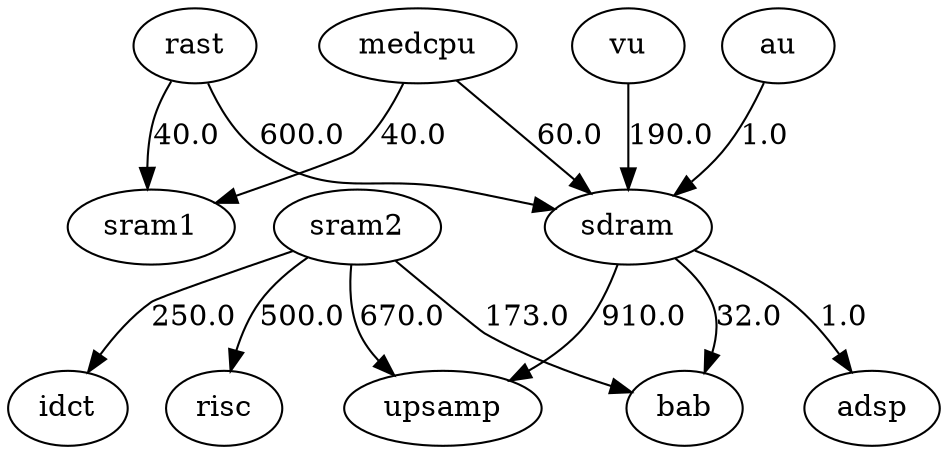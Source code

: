 strict digraph  {
	sdram -> adsp	 [label=1.0,
		volume=1.0];
	sdram -> upsamp	 [label=910.0,
		volume=910.0];
	sdram -> bab	 [label=32.0,
		volume=32.0];
	medcpu -> sdram	 [label=60.0,
		volume=60.0];
	medcpu -> sram1	 [label=40.0,
		volume=40.0];
	sram2 -> idct	 [label=250.0,
		volume=250.0];
	sram2 -> upsamp	 [label=670.0,
		volume=670.0];
	sram2 -> risc	 [label=500.0,
		volume=500.0];
	sram2 -> bab	 [label=173.0,
		volume=173.0];
	rast -> sdram	 [label=600.0,
		volume=600.0];
	rast -> sram1	 [label=40.0,
		volume=40.0];
	au -> sdram	 [label=1.0,
		volume=1.0];
	vu -> sdram	 [label=190.0,
		volume=190.0];
}
